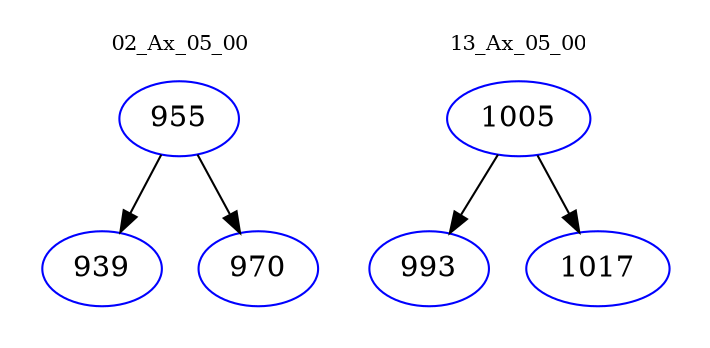 digraph{
subgraph cluster_0 {
color = white
label = "02_Ax_05_00";
fontsize=10;
T0_955 [label="955", color="blue"]
T0_955 -> T0_939 [color="black"]
T0_939 [label="939", color="blue"]
T0_955 -> T0_970 [color="black"]
T0_970 [label="970", color="blue"]
}
subgraph cluster_1 {
color = white
label = "13_Ax_05_00";
fontsize=10;
T1_1005 [label="1005", color="blue"]
T1_1005 -> T1_993 [color="black"]
T1_993 [label="993", color="blue"]
T1_1005 -> T1_1017 [color="black"]
T1_1017 [label="1017", color="blue"]
}
}
